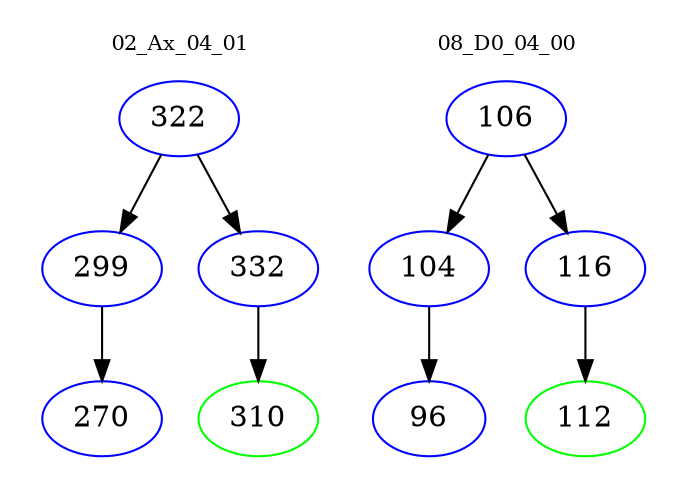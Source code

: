 digraph{
subgraph cluster_0 {
color = white
label = "02_Ax_04_01";
fontsize=10;
T0_322 [label="322", color="blue"]
T0_322 -> T0_299 [color="black"]
T0_299 [label="299", color="blue"]
T0_299 -> T0_270 [color="black"]
T0_270 [label="270", color="blue"]
T0_322 -> T0_332 [color="black"]
T0_332 [label="332", color="blue"]
T0_332 -> T0_310 [color="black"]
T0_310 [label="310", color="green"]
}
subgraph cluster_1 {
color = white
label = "08_D0_04_00";
fontsize=10;
T1_106 [label="106", color="blue"]
T1_106 -> T1_104 [color="black"]
T1_104 [label="104", color="blue"]
T1_104 -> T1_96 [color="black"]
T1_96 [label="96", color="blue"]
T1_106 -> T1_116 [color="black"]
T1_116 [label="116", color="blue"]
T1_116 -> T1_112 [color="black"]
T1_112 [label="112", color="green"]
}
}
